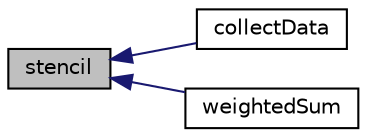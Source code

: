 digraph "stencil"
{
  bgcolor="transparent";
  edge [fontname="Helvetica",fontsize="10",labelfontname="Helvetica",labelfontsize="10"];
  node [fontname="Helvetica",fontsize="10",shape=record];
  rankdir="LR";
  Node1 [label="stencil",height=0.2,width=0.4,color="black", fillcolor="grey75", style="filled", fontcolor="black"];
  Node1 -> Node2 [dir="back",color="midnightblue",fontsize="10",style="solid",fontname="Helvetica"];
  Node2 [label="collectData",height=0.2,width=0.4,color="black",URL="$a00693.html#a9a8f7c72e626ccdd20929cfdc50faaef",tooltip="Use map to get the data into stencil order. "];
  Node1 -> Node3 [dir="back",color="midnightblue",fontsize="10",style="solid",fontname="Helvetica"];
  Node3 [label="weightedSum",height=0.2,width=0.4,color="black",URL="$a00693.html#a13d2739e01fcd37ffc14f5f0c4385ca7",tooltip="Sum surface field contributions to create cell values. "];
}
